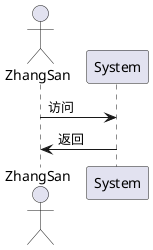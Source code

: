 @startuml
'actor 是一个专有单词, 用于表示参与者.
actor ZhangSan
ZhangSan -> System: 访问
ZhangSan <- System: 返回
@enduml